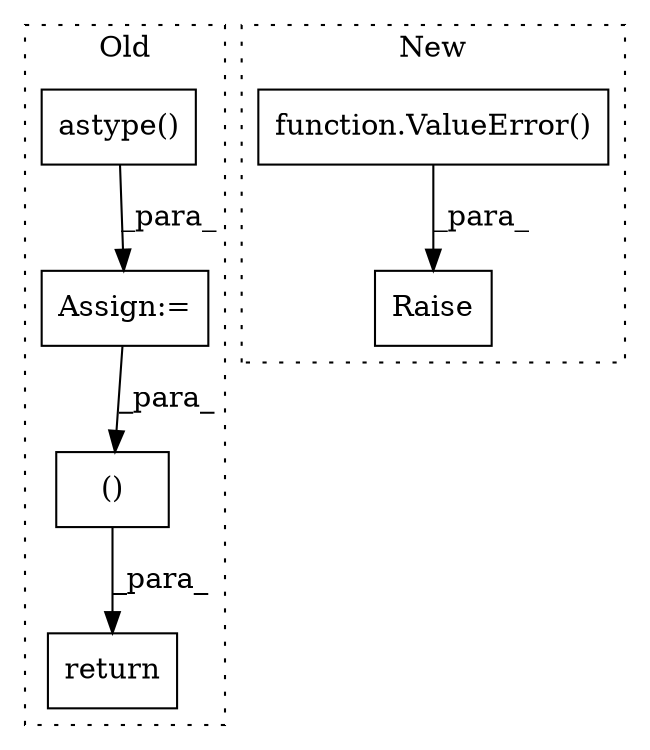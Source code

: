 digraph G {
subgraph cluster0 {
1 [label="astype()" a="75" s="3529,3564" l="25,1" shape="box"];
3 [label="Assign:=" a="68" s="3581" l="3" shape="box"];
4 [label="()" a="54" s="4275" l="7" shape="box"];
6 [label="return" a="93" s="4264" l="7" shape="box"];
label = "Old";
style="dotted";
}
subgraph cluster1 {
2 [label="Raise" a="91" s="3754" l="6" shape="box"];
5 [label="function.ValueError()" a="75" s="3760,3867" l="11,1" shape="box"];
label = "New";
style="dotted";
}
1 -> 3 [label="_para_"];
3 -> 4 [label="_para_"];
4 -> 6 [label="_para_"];
5 -> 2 [label="_para_"];
}